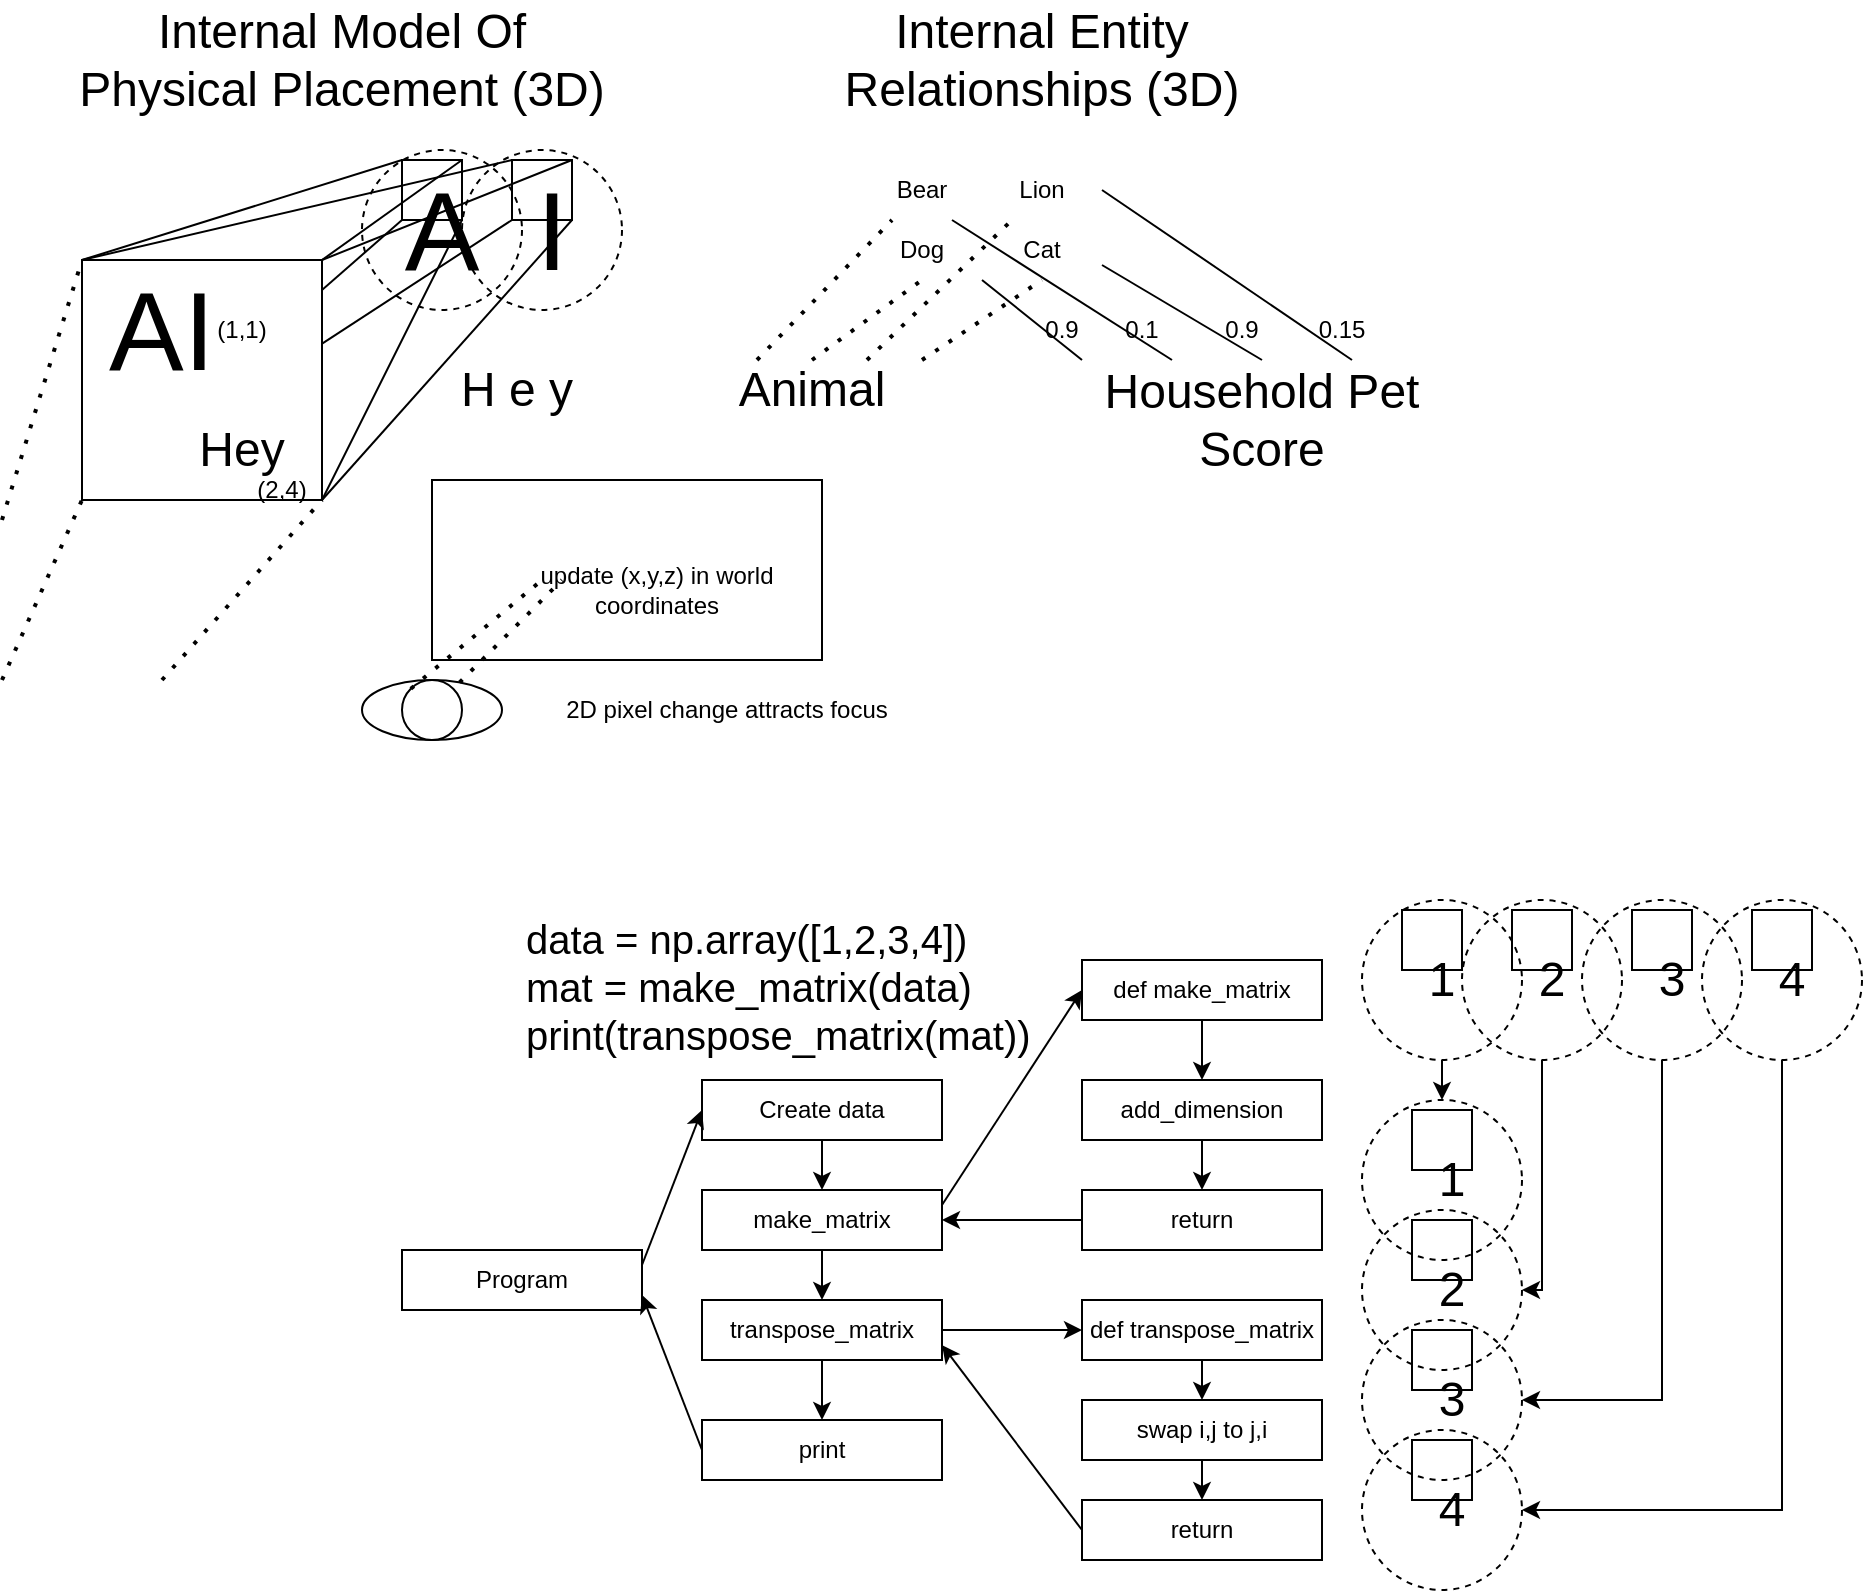 <mxfile version="22.1.18" type="github">
  <diagram name="Page-1" id="2HosVxl--_S_Rm3T7pNT">
    <mxGraphModel dx="1234" dy="1180" grid="1" gridSize="10" guides="1" tooltips="1" connect="1" arrows="1" fold="1" page="0" pageScale="1" pageWidth="850" pageHeight="1100" math="0" shadow="0">
      <root>
        <mxCell id="0" />
        <mxCell id="1" parent="0" />
        <mxCell id="tEnjDblLYsDwTRLGcKnI-51" value="" style="rounded=0;whiteSpace=wrap;html=1;fillColor=default;" vertex="1" parent="1">
          <mxGeometry x="335" y="380" width="195" height="90" as="geometry" />
        </mxCell>
        <mxCell id="tEnjDblLYsDwTRLGcKnI-8" value="&lt;font style=&quot;font-size: 56px;&quot;&gt;A&lt;/font&gt;" style="text;html=1;strokeColor=none;fillColor=none;align=center;verticalAlign=middle;whiteSpace=wrap;rounded=0;" vertex="1" parent="1">
          <mxGeometry x="310" y="240" width="60" height="30" as="geometry" />
        </mxCell>
        <mxCell id="tEnjDblLYsDwTRLGcKnI-7" value="" style="ellipse;whiteSpace=wrap;html=1;aspect=fixed;dashed=1;fillColor=none;" vertex="1" parent="1">
          <mxGeometry x="300" y="215" width="80" height="80" as="geometry" />
        </mxCell>
        <mxCell id="tEnjDblLYsDwTRLGcKnI-1" value="" style="whiteSpace=wrap;html=1;aspect=fixed;fillColor=none;" vertex="1" parent="1">
          <mxGeometry x="320" y="220" width="30" height="30" as="geometry" />
        </mxCell>
        <mxCell id="tEnjDblLYsDwTRLGcKnI-3" value="" style="endArrow=none;html=1;strokeWidth=1;rounded=0;exitX=0;exitY=0;exitDx=0;exitDy=0;entryX=0;entryY=0;entryDx=0;entryDy=0;" edge="1" parent="1" source="tEnjDblLYsDwTRLGcKnI-2" target="tEnjDblLYsDwTRLGcKnI-1">
          <mxGeometry width="50" height="50" relative="1" as="geometry">
            <mxPoint x="400" y="630" as="sourcePoint" />
            <mxPoint x="450" y="580" as="targetPoint" />
          </mxGeometry>
        </mxCell>
        <mxCell id="tEnjDblLYsDwTRLGcKnI-4" value="" style="endArrow=none;html=1;strokeWidth=1;rounded=0;exitX=1;exitY=0;exitDx=0;exitDy=0;entryX=1;entryY=0;entryDx=0;entryDy=0;" edge="1" parent="1" source="tEnjDblLYsDwTRLGcKnI-2" target="tEnjDblLYsDwTRLGcKnI-1">
          <mxGeometry width="50" height="50" relative="1" as="geometry">
            <mxPoint x="200" y="280" as="sourcePoint" />
            <mxPoint x="330" y="230" as="targetPoint" />
          </mxGeometry>
        </mxCell>
        <mxCell id="tEnjDblLYsDwTRLGcKnI-5" value="" style="endArrow=none;html=1;strokeWidth=1;rounded=0;exitX=1;exitY=1;exitDx=0;exitDy=0;entryX=1;entryY=1;entryDx=0;entryDy=0;" edge="1" parent="1" source="tEnjDblLYsDwTRLGcKnI-2" target="tEnjDblLYsDwTRLGcKnI-1">
          <mxGeometry width="50" height="50" relative="1" as="geometry">
            <mxPoint x="280" y="280" as="sourcePoint" />
            <mxPoint x="370" y="230" as="targetPoint" />
          </mxGeometry>
        </mxCell>
        <mxCell id="tEnjDblLYsDwTRLGcKnI-6" value="" style="endArrow=none;html=1;strokeWidth=1;rounded=0;exitX=0;exitY=1;exitDx=0;exitDy=0;entryX=0;entryY=1;entryDx=0;entryDy=0;" edge="1" parent="1" source="tEnjDblLYsDwTRLGcKnI-2" target="tEnjDblLYsDwTRLGcKnI-1">
          <mxGeometry width="50" height="50" relative="1" as="geometry">
            <mxPoint x="290" y="290" as="sourcePoint" />
            <mxPoint x="380" y="240" as="targetPoint" />
          </mxGeometry>
        </mxCell>
        <mxCell id="tEnjDblLYsDwTRLGcKnI-17" value="" style="endArrow=none;html=1;strokeWidth=1;rounded=0;exitX=0;exitY=1;exitDx=0;exitDy=0;entryX=0;entryY=1;entryDx=0;entryDy=0;" edge="1" parent="1" source="tEnjDblLYsDwTRLGcKnI-2">
          <mxGeometry width="50" height="50" relative="1" as="geometry">
            <mxPoint x="215" y="390" as="sourcePoint" />
            <mxPoint x="375" y="250" as="targetPoint" />
          </mxGeometry>
        </mxCell>
        <mxCell id="tEnjDblLYsDwTRLGcKnI-2" value="" style="whiteSpace=wrap;html=1;aspect=fixed;" vertex="1" parent="1">
          <mxGeometry x="160" y="270" width="120" height="120" as="geometry" />
        </mxCell>
        <mxCell id="tEnjDblLYsDwTRLGcKnI-11" value="" style="ellipse;whiteSpace=wrap;html=1;aspect=fixed;dashed=1;fillColor=none;" vertex="1" parent="1">
          <mxGeometry x="350" y="215" width="80" height="80" as="geometry" />
        </mxCell>
        <mxCell id="tEnjDblLYsDwTRLGcKnI-13" value="&lt;font style=&quot;font-size: 56px;&quot;&gt;I&lt;/font&gt;" style="text;html=1;strokeColor=none;fillColor=none;align=center;verticalAlign=middle;whiteSpace=wrap;rounded=0;" vertex="1" parent="1">
          <mxGeometry x="365" y="240" width="60" height="30" as="geometry" />
        </mxCell>
        <mxCell id="tEnjDblLYsDwTRLGcKnI-14" value="" style="endArrow=none;html=1;strokeWidth=1;rounded=0;exitX=0;exitY=0;exitDx=0;exitDy=0;entryX=0;entryY=0;entryDx=0;entryDy=0;" edge="1" parent="1" source="tEnjDblLYsDwTRLGcKnI-2">
          <mxGeometry width="50" height="50" relative="1" as="geometry">
            <mxPoint x="215" y="270" as="sourcePoint" />
            <mxPoint x="375" y="220" as="targetPoint" />
          </mxGeometry>
        </mxCell>
        <mxCell id="tEnjDblLYsDwTRLGcKnI-15" value="" style="endArrow=none;html=1;strokeWidth=1;rounded=0;exitX=1;exitY=0;exitDx=0;exitDy=0;entryX=1;entryY=0;entryDx=0;entryDy=0;" edge="1" parent="1" source="tEnjDblLYsDwTRLGcKnI-2">
          <mxGeometry width="50" height="50" relative="1" as="geometry">
            <mxPoint x="335" y="270" as="sourcePoint" />
            <mxPoint x="405" y="220" as="targetPoint" />
          </mxGeometry>
        </mxCell>
        <mxCell id="tEnjDblLYsDwTRLGcKnI-16" value="" style="endArrow=none;html=1;strokeWidth=1;rounded=0;entryX=1;entryY=1;entryDx=0;entryDy=0;" edge="1" parent="1">
          <mxGeometry width="50" height="50" relative="1" as="geometry">
            <mxPoint x="280" y="390" as="sourcePoint" />
            <mxPoint x="405" y="250" as="targetPoint" />
          </mxGeometry>
        </mxCell>
        <mxCell id="tEnjDblLYsDwTRLGcKnI-18" value="" style="whiteSpace=wrap;html=1;aspect=fixed;fillColor=none;" vertex="1" parent="1">
          <mxGeometry x="375" y="220" width="30" height="30" as="geometry" />
        </mxCell>
        <mxCell id="tEnjDblLYsDwTRLGcKnI-19" value="&lt;font style=&quot;font-size: 56px;&quot;&gt;AI&lt;/font&gt;" style="text;html=1;strokeColor=none;fillColor=none;align=center;verticalAlign=middle;whiteSpace=wrap;rounded=0;strokeWidth=56;" vertex="1" parent="1">
          <mxGeometry x="170" y="290" width="60" height="30" as="geometry" />
        </mxCell>
        <mxCell id="tEnjDblLYsDwTRLGcKnI-20" value="&lt;font style=&quot;font-size: 24px;&quot;&gt;H e y&lt;/font&gt;" style="text;html=1;strokeColor=none;fillColor=none;align=center;verticalAlign=middle;whiteSpace=wrap;rounded=0;" vertex="1" parent="1">
          <mxGeometry x="250" y="295" width="255" height="80" as="geometry" />
        </mxCell>
        <mxCell id="tEnjDblLYsDwTRLGcKnI-21" value="&lt;font style=&quot;font-size: 24px;&quot;&gt;Hey&lt;/font&gt;" style="text;html=1;strokeColor=none;fillColor=none;align=center;verticalAlign=middle;whiteSpace=wrap;rounded=0;" vertex="1" parent="1">
          <mxGeometry x="210" y="350" width="60" height="30" as="geometry" />
        </mxCell>
        <mxCell id="tEnjDblLYsDwTRLGcKnI-23" value="(1,1)" style="text;html=1;strokeColor=none;fillColor=none;align=center;verticalAlign=middle;whiteSpace=wrap;rounded=0;" vertex="1" parent="1">
          <mxGeometry x="210" y="290" width="60" height="30" as="geometry" />
        </mxCell>
        <mxCell id="tEnjDblLYsDwTRLGcKnI-24" value="(2,4)" style="text;html=1;strokeColor=none;fillColor=none;align=center;verticalAlign=middle;whiteSpace=wrap;rounded=0;" vertex="1" parent="1">
          <mxGeometry x="230" y="370" width="60" height="30" as="geometry" />
        </mxCell>
        <mxCell id="tEnjDblLYsDwTRLGcKnI-25" value="" style="endArrow=none;dashed=1;html=1;dashPattern=1 3;strokeWidth=2;rounded=0;" edge="1" parent="1">
          <mxGeometry width="50" height="50" relative="1" as="geometry">
            <mxPoint x="120" y="400" as="sourcePoint" />
            <mxPoint x="160" y="270" as="targetPoint" />
          </mxGeometry>
        </mxCell>
        <mxCell id="tEnjDblLYsDwTRLGcKnI-26" value="" style="endArrow=none;dashed=1;html=1;dashPattern=1 3;strokeWidth=2;rounded=0;entryX=0;entryY=1;entryDx=0;entryDy=0;" edge="1" parent="1" target="tEnjDblLYsDwTRLGcKnI-2">
          <mxGeometry width="50" height="50" relative="1" as="geometry">
            <mxPoint x="120" y="480" as="sourcePoint" />
            <mxPoint x="450" y="450" as="targetPoint" />
          </mxGeometry>
        </mxCell>
        <mxCell id="tEnjDblLYsDwTRLGcKnI-27" value="" style="endArrow=none;dashed=1;html=1;dashPattern=1 3;strokeWidth=2;rounded=0;entryX=1;entryY=1;entryDx=0;entryDy=0;" edge="1" parent="1" target="tEnjDblLYsDwTRLGcKnI-2">
          <mxGeometry width="50" height="50" relative="1" as="geometry">
            <mxPoint x="200" y="480" as="sourcePoint" />
            <mxPoint x="450" y="450" as="targetPoint" />
          </mxGeometry>
        </mxCell>
        <mxCell id="tEnjDblLYsDwTRLGcKnI-28" value="Bear" style="text;html=1;strokeColor=none;fillColor=none;align=center;verticalAlign=middle;whiteSpace=wrap;rounded=0;" vertex="1" parent="1">
          <mxGeometry x="550" y="220" width="60" height="30" as="geometry" />
        </mxCell>
        <mxCell id="tEnjDblLYsDwTRLGcKnI-29" value="Lion" style="text;html=1;strokeColor=none;fillColor=none;align=center;verticalAlign=middle;whiteSpace=wrap;rounded=0;" vertex="1" parent="1">
          <mxGeometry x="610" y="220" width="60" height="30" as="geometry" />
        </mxCell>
        <mxCell id="tEnjDblLYsDwTRLGcKnI-30" value="Dog" style="text;html=1;strokeColor=none;fillColor=none;align=center;verticalAlign=middle;whiteSpace=wrap;rounded=0;" vertex="1" parent="1">
          <mxGeometry x="550" y="250" width="60" height="30" as="geometry" />
        </mxCell>
        <mxCell id="tEnjDblLYsDwTRLGcKnI-31" value="Cat" style="text;html=1;strokeColor=none;fillColor=none;align=center;verticalAlign=middle;whiteSpace=wrap;rounded=0;" vertex="1" parent="1">
          <mxGeometry x="610" y="250" width="60" height="30" as="geometry" />
        </mxCell>
        <mxCell id="tEnjDblLYsDwTRLGcKnI-32" value="&lt;font style=&quot;font-size: 24px;&quot;&gt;Animal&lt;/font&gt;" style="text;html=1;strokeColor=none;fillColor=none;align=center;verticalAlign=middle;whiteSpace=wrap;rounded=0;" vertex="1" parent="1">
          <mxGeometry x="470" y="320" width="110" height="30" as="geometry" />
        </mxCell>
        <mxCell id="tEnjDblLYsDwTRLGcKnI-33" value="" style="endArrow=none;dashed=1;html=1;dashPattern=1 3;strokeWidth=2;rounded=0;entryX=0.25;entryY=1;entryDx=0;entryDy=0;exitX=0.25;exitY=0;exitDx=0;exitDy=0;" edge="1" parent="1" source="tEnjDblLYsDwTRLGcKnI-32" target="tEnjDblLYsDwTRLGcKnI-28">
          <mxGeometry width="50" height="50" relative="1" as="geometry">
            <mxPoint x="400" y="490" as="sourcePoint" />
            <mxPoint x="450" y="440" as="targetPoint" />
          </mxGeometry>
        </mxCell>
        <mxCell id="tEnjDblLYsDwTRLGcKnI-34" value="" style="endArrow=none;dashed=1;html=1;dashPattern=1 3;strokeWidth=2;rounded=0;entryX=0.5;entryY=1;entryDx=0;entryDy=0;exitX=0.5;exitY=0;exitDx=0;exitDy=0;" edge="1" parent="1" source="tEnjDblLYsDwTRLGcKnI-32" target="tEnjDblLYsDwTRLGcKnI-30">
          <mxGeometry width="50" height="50" relative="1" as="geometry">
            <mxPoint x="400" y="490" as="sourcePoint" />
            <mxPoint x="450" y="440" as="targetPoint" />
          </mxGeometry>
        </mxCell>
        <mxCell id="tEnjDblLYsDwTRLGcKnI-35" value="" style="endArrow=none;dashed=1;html=1;dashPattern=1 3;strokeWidth=2;rounded=0;entryX=0.25;entryY=1;entryDx=0;entryDy=0;exitX=0.75;exitY=0;exitDx=0;exitDy=0;" edge="1" parent="1" source="tEnjDblLYsDwTRLGcKnI-32" target="tEnjDblLYsDwTRLGcKnI-29">
          <mxGeometry width="50" height="50" relative="1" as="geometry">
            <mxPoint x="400" y="490" as="sourcePoint" />
            <mxPoint x="450" y="440" as="targetPoint" />
          </mxGeometry>
        </mxCell>
        <mxCell id="tEnjDblLYsDwTRLGcKnI-36" value="" style="endArrow=none;dashed=1;html=1;dashPattern=1 3;strokeWidth=2;rounded=0;entryX=0.5;entryY=1;entryDx=0;entryDy=0;exitX=1;exitY=0;exitDx=0;exitDy=0;" edge="1" parent="1" source="tEnjDblLYsDwTRLGcKnI-32" target="tEnjDblLYsDwTRLGcKnI-31">
          <mxGeometry width="50" height="50" relative="1" as="geometry">
            <mxPoint x="400" y="490" as="sourcePoint" />
            <mxPoint x="450" y="440" as="targetPoint" />
          </mxGeometry>
        </mxCell>
        <mxCell id="tEnjDblLYsDwTRLGcKnI-38" value="&lt;font style=&quot;font-size: 24px;&quot;&gt;Household Pet Score&lt;/font&gt;" style="text;html=1;strokeColor=none;fillColor=none;align=center;verticalAlign=middle;whiteSpace=wrap;rounded=0;" vertex="1" parent="1">
          <mxGeometry x="660" y="320" width="180" height="60" as="geometry" />
        </mxCell>
        <mxCell id="tEnjDblLYsDwTRLGcKnI-39" value="" style="endArrow=none;html=1;rounded=0;entryX=1;entryY=0.5;entryDx=0;entryDy=0;exitX=0.75;exitY=0;exitDx=0;exitDy=0;" edge="1" parent="1" source="tEnjDblLYsDwTRLGcKnI-38" target="tEnjDblLYsDwTRLGcKnI-29">
          <mxGeometry width="50" height="50" relative="1" as="geometry">
            <mxPoint x="400" y="460" as="sourcePoint" />
            <mxPoint x="450" y="410" as="targetPoint" />
          </mxGeometry>
        </mxCell>
        <mxCell id="tEnjDblLYsDwTRLGcKnI-40" value="" style="endArrow=none;html=1;rounded=0;entryX=0.75;entryY=1;entryDx=0;entryDy=0;exitX=0.25;exitY=0;exitDx=0;exitDy=0;" edge="1" parent="1" source="tEnjDblLYsDwTRLGcKnI-38" target="tEnjDblLYsDwTRLGcKnI-28">
          <mxGeometry width="50" height="50" relative="1" as="geometry">
            <mxPoint x="400" y="460" as="sourcePoint" />
            <mxPoint x="450" y="410" as="targetPoint" />
          </mxGeometry>
        </mxCell>
        <mxCell id="tEnjDblLYsDwTRLGcKnI-41" value="" style="endArrow=none;html=1;rounded=0;entryX=1;entryY=1;entryDx=0;entryDy=0;exitX=0;exitY=0;exitDx=0;exitDy=0;" edge="1" parent="1" source="tEnjDblLYsDwTRLGcKnI-38" target="tEnjDblLYsDwTRLGcKnI-30">
          <mxGeometry width="50" height="50" relative="1" as="geometry">
            <mxPoint x="400" y="460" as="sourcePoint" />
            <mxPoint x="450" y="410" as="targetPoint" />
          </mxGeometry>
        </mxCell>
        <mxCell id="tEnjDblLYsDwTRLGcKnI-42" value="" style="endArrow=none;html=1;rounded=0;entryX=1;entryY=0.75;entryDx=0;entryDy=0;exitX=0.5;exitY=0;exitDx=0;exitDy=0;" edge="1" parent="1" source="tEnjDblLYsDwTRLGcKnI-38" target="tEnjDblLYsDwTRLGcKnI-31">
          <mxGeometry width="50" height="50" relative="1" as="geometry">
            <mxPoint x="400" y="460" as="sourcePoint" />
            <mxPoint x="450" y="410" as="targetPoint" />
          </mxGeometry>
        </mxCell>
        <mxCell id="tEnjDblLYsDwTRLGcKnI-43" value="0.1" style="text;html=1;strokeColor=none;fillColor=none;align=center;verticalAlign=middle;whiteSpace=wrap;rounded=0;" vertex="1" parent="1">
          <mxGeometry x="660" y="290" width="60" height="30" as="geometry" />
        </mxCell>
        <mxCell id="tEnjDblLYsDwTRLGcKnI-44" value="0.9" style="text;html=1;strokeColor=none;fillColor=none;align=center;verticalAlign=middle;whiteSpace=wrap;rounded=0;" vertex="1" parent="1">
          <mxGeometry x="620" y="290" width="60" height="30" as="geometry" />
        </mxCell>
        <mxCell id="tEnjDblLYsDwTRLGcKnI-45" value="0.9" style="text;html=1;strokeColor=none;fillColor=none;align=center;verticalAlign=middle;whiteSpace=wrap;rounded=0;" vertex="1" parent="1">
          <mxGeometry x="710" y="290" width="60" height="30" as="geometry" />
        </mxCell>
        <mxCell id="tEnjDblLYsDwTRLGcKnI-46" value="0.15" style="text;html=1;strokeColor=none;fillColor=none;align=center;verticalAlign=middle;whiteSpace=wrap;rounded=0;" vertex="1" parent="1">
          <mxGeometry x="760" y="290" width="60" height="30" as="geometry" />
        </mxCell>
        <mxCell id="tEnjDblLYsDwTRLGcKnI-47" value="&lt;font style=&quot;font-size: 24px;&quot;&gt;Internal Model Of Physical Placement (3D)&lt;/font&gt;" style="text;html=1;strokeColor=none;fillColor=none;align=center;verticalAlign=middle;whiteSpace=wrap;rounded=0;" vertex="1" parent="1">
          <mxGeometry x="150" y="140" width="280" height="60" as="geometry" />
        </mxCell>
        <mxCell id="tEnjDblLYsDwTRLGcKnI-48" value="&lt;font style=&quot;font-size: 24px;&quot;&gt;Internal Entity Relationships (3D)&lt;/font&gt;" style="text;html=1;strokeColor=none;fillColor=none;align=center;verticalAlign=middle;whiteSpace=wrap;rounded=0;" vertex="1" parent="1">
          <mxGeometry x="500" y="140" width="280" height="60" as="geometry" />
        </mxCell>
        <mxCell id="tEnjDblLYsDwTRLGcKnI-49" value="" style="ellipse;whiteSpace=wrap;html=1;" vertex="1" parent="1">
          <mxGeometry x="300" y="480" width="70" height="30" as="geometry" />
        </mxCell>
        <mxCell id="tEnjDblLYsDwTRLGcKnI-50" value="" style="ellipse;whiteSpace=wrap;html=1;" vertex="1" parent="1">
          <mxGeometry x="320" y="480" width="30" height="30" as="geometry" />
        </mxCell>
        <mxCell id="tEnjDblLYsDwTRLGcKnI-53" value="" style="endArrow=none;dashed=1;html=1;dashPattern=1 3;strokeWidth=2;rounded=0;exitX=0;exitY=0;exitDx=0;exitDy=0;" edge="1" parent="1" source="tEnjDblLYsDwTRLGcKnI-50">
          <mxGeometry width="50" height="50" relative="1" as="geometry">
            <mxPoint x="400" y="430" as="sourcePoint" />
            <mxPoint x="390" y="430" as="targetPoint" />
          </mxGeometry>
        </mxCell>
        <mxCell id="tEnjDblLYsDwTRLGcKnI-54" value="" style="endArrow=none;dashed=1;html=1;dashPattern=1 3;strokeWidth=2;rounded=0;" edge="1" parent="1" source="tEnjDblLYsDwTRLGcKnI-49">
          <mxGeometry width="50" height="50" relative="1" as="geometry">
            <mxPoint x="400" y="430" as="sourcePoint" />
            <mxPoint x="400" y="430" as="targetPoint" />
          </mxGeometry>
        </mxCell>
        <mxCell id="tEnjDblLYsDwTRLGcKnI-55" value="update (x,y,z) in world coordinates" style="text;html=1;strokeColor=none;fillColor=none;align=center;verticalAlign=middle;whiteSpace=wrap;rounded=0;" vertex="1" parent="1">
          <mxGeometry x="370" y="420" width="155" height="30" as="geometry" />
        </mxCell>
        <mxCell id="tEnjDblLYsDwTRLGcKnI-56" value="2D pixel change attracts focus" style="text;html=1;strokeColor=none;fillColor=none;align=center;verticalAlign=middle;whiteSpace=wrap;rounded=0;" vertex="1" parent="1">
          <mxGeometry x="395" y="480" width="175" height="30" as="geometry" />
        </mxCell>
        <mxCell id="tEnjDblLYsDwTRLGcKnI-57" value="&lt;font style=&quot;font-size: 20px;&quot;&gt;data = np.array([1,2,3,4])&lt;br&gt;mat = make_matrix(data)&lt;br&gt;print(transpose_matrix(mat))&lt;br&gt;&lt;/font&gt;" style="text;html=1;strokeColor=none;fillColor=none;align=left;verticalAlign=middle;whiteSpace=wrap;rounded=0;" vertex="1" parent="1">
          <mxGeometry x="380" y="570" width="290" height="125" as="geometry" />
        </mxCell>
        <mxCell id="tEnjDblLYsDwTRLGcKnI-59" value="Create data" style="rounded=0;whiteSpace=wrap;html=1;" vertex="1" parent="1">
          <mxGeometry x="470" y="680" width="120" height="30" as="geometry" />
        </mxCell>
        <mxCell id="tEnjDblLYsDwTRLGcKnI-60" value="make_matrix" style="rounded=0;whiteSpace=wrap;html=1;" vertex="1" parent="1">
          <mxGeometry x="470" y="735" width="120" height="30" as="geometry" />
        </mxCell>
        <mxCell id="tEnjDblLYsDwTRLGcKnI-61" value="def make_matrix" style="rounded=0;whiteSpace=wrap;html=1;" vertex="1" parent="1">
          <mxGeometry x="660" y="620" width="120" height="30" as="geometry" />
        </mxCell>
        <mxCell id="tEnjDblLYsDwTRLGcKnI-62" value="" style="endArrow=classic;html=1;rounded=0;entryX=0.5;entryY=0;entryDx=0;entryDy=0;exitX=0.5;exitY=1;exitDx=0;exitDy=0;" edge="1" parent="1" source="tEnjDblLYsDwTRLGcKnI-59" target="tEnjDblLYsDwTRLGcKnI-60">
          <mxGeometry width="50" height="50" relative="1" as="geometry">
            <mxPoint x="350" y="545" as="sourcePoint" />
            <mxPoint x="400" y="495" as="targetPoint" />
          </mxGeometry>
        </mxCell>
        <mxCell id="tEnjDblLYsDwTRLGcKnI-63" value="add_dimension" style="rounded=0;whiteSpace=wrap;html=1;" vertex="1" parent="1">
          <mxGeometry x="660" y="680" width="120" height="30" as="geometry" />
        </mxCell>
        <mxCell id="tEnjDblLYsDwTRLGcKnI-64" value="return" style="rounded=0;whiteSpace=wrap;html=1;" vertex="1" parent="1">
          <mxGeometry x="660" y="735" width="120" height="30" as="geometry" />
        </mxCell>
        <mxCell id="tEnjDblLYsDwTRLGcKnI-65" value="" style="endArrow=classic;html=1;rounded=0;exitX=1;exitY=0.25;exitDx=0;exitDy=0;entryX=0;entryY=0.5;entryDx=0;entryDy=0;" edge="1" parent="1" source="tEnjDblLYsDwTRLGcKnI-60" target="tEnjDblLYsDwTRLGcKnI-61">
          <mxGeometry width="50" height="50" relative="1" as="geometry">
            <mxPoint x="360" y="515" as="sourcePoint" />
            <mxPoint x="410" y="465" as="targetPoint" />
          </mxGeometry>
        </mxCell>
        <mxCell id="tEnjDblLYsDwTRLGcKnI-66" value="" style="endArrow=classic;html=1;rounded=0;exitX=0.5;exitY=1;exitDx=0;exitDy=0;entryX=0.5;entryY=0;entryDx=0;entryDy=0;" edge="1" parent="1" source="tEnjDblLYsDwTRLGcKnI-61" target="tEnjDblLYsDwTRLGcKnI-63">
          <mxGeometry width="50" height="50" relative="1" as="geometry">
            <mxPoint x="610" y="730" as="sourcePoint" />
            <mxPoint x="670" y="645" as="targetPoint" />
          </mxGeometry>
        </mxCell>
        <mxCell id="tEnjDblLYsDwTRLGcKnI-67" value="" style="endArrow=classic;html=1;rounded=0;exitX=0.5;exitY=1;exitDx=0;exitDy=0;entryX=0.5;entryY=0;entryDx=0;entryDy=0;" edge="1" parent="1" source="tEnjDblLYsDwTRLGcKnI-63" target="tEnjDblLYsDwTRLGcKnI-64">
          <mxGeometry width="50" height="50" relative="1" as="geometry">
            <mxPoint x="620" y="740" as="sourcePoint" />
            <mxPoint x="680" y="655" as="targetPoint" />
          </mxGeometry>
        </mxCell>
        <mxCell id="tEnjDblLYsDwTRLGcKnI-68" value="" style="endArrow=classic;html=1;rounded=0;exitX=0;exitY=0.5;exitDx=0;exitDy=0;" edge="1" parent="1" source="tEnjDblLYsDwTRLGcKnI-64">
          <mxGeometry width="50" height="50" relative="1" as="geometry">
            <mxPoint x="630" y="750" as="sourcePoint" />
            <mxPoint x="590" y="750" as="targetPoint" />
          </mxGeometry>
        </mxCell>
        <mxCell id="tEnjDblLYsDwTRLGcKnI-69" value="" style="endArrow=classic;html=1;rounded=0;exitX=0.5;exitY=1;exitDx=0;exitDy=0;entryX=0.5;entryY=0;entryDx=0;entryDy=0;" edge="1" parent="1" source="tEnjDblLYsDwTRLGcKnI-60" target="tEnjDblLYsDwTRLGcKnI-70">
          <mxGeometry width="50" height="50" relative="1" as="geometry">
            <mxPoint x="540" y="720" as="sourcePoint" />
            <mxPoint x="530" y="790" as="targetPoint" />
          </mxGeometry>
        </mxCell>
        <mxCell id="tEnjDblLYsDwTRLGcKnI-70" value="transpose_matrix" style="rounded=0;whiteSpace=wrap;html=1;" vertex="1" parent="1">
          <mxGeometry x="470" y="790" width="120" height="30" as="geometry" />
        </mxCell>
        <mxCell id="tEnjDblLYsDwTRLGcKnI-71" value="" style="endArrow=classic;html=1;rounded=0;exitX=1;exitY=0.5;exitDx=0;exitDy=0;entryX=0;entryY=0.5;entryDx=0;entryDy=0;" edge="1" parent="1" source="tEnjDblLYsDwTRLGcKnI-70" target="tEnjDblLYsDwTRLGcKnI-72">
          <mxGeometry width="50" height="50" relative="1" as="geometry">
            <mxPoint x="610" y="730" as="sourcePoint" />
            <mxPoint x="640" y="800" as="targetPoint" />
          </mxGeometry>
        </mxCell>
        <mxCell id="tEnjDblLYsDwTRLGcKnI-72" value="def transpose_matrix" style="rounded=0;whiteSpace=wrap;html=1;" vertex="1" parent="1">
          <mxGeometry x="660" y="790" width="120" height="30" as="geometry" />
        </mxCell>
        <mxCell id="tEnjDblLYsDwTRLGcKnI-73" value="" style="endArrow=classic;html=1;rounded=0;exitX=0.5;exitY=1;exitDx=0;exitDy=0;" edge="1" parent="1" source="tEnjDblLYsDwTRLGcKnI-72">
          <mxGeometry width="50" height="50" relative="1" as="geometry">
            <mxPoint x="730" y="660" as="sourcePoint" />
            <mxPoint x="720" y="840" as="targetPoint" />
          </mxGeometry>
        </mxCell>
        <mxCell id="tEnjDblLYsDwTRLGcKnI-74" value="swap i,j to j,i" style="rounded=0;whiteSpace=wrap;html=1;" vertex="1" parent="1">
          <mxGeometry x="660" y="840" width="120" height="30" as="geometry" />
        </mxCell>
        <mxCell id="tEnjDblLYsDwTRLGcKnI-75" value="" style="endArrow=classic;html=1;rounded=0;exitX=0.5;exitY=1;exitDx=0;exitDy=0;" edge="1" parent="1" source="tEnjDblLYsDwTRLGcKnI-74" target="tEnjDblLYsDwTRLGcKnI-76">
          <mxGeometry width="50" height="50" relative="1" as="geometry">
            <mxPoint x="730" y="720" as="sourcePoint" />
            <mxPoint x="730" y="745" as="targetPoint" />
          </mxGeometry>
        </mxCell>
        <mxCell id="tEnjDblLYsDwTRLGcKnI-76" value="return" style="rounded=0;whiteSpace=wrap;html=1;" vertex="1" parent="1">
          <mxGeometry x="660" y="890" width="120" height="30" as="geometry" />
        </mxCell>
        <mxCell id="tEnjDblLYsDwTRLGcKnI-77" value="" style="endArrow=classic;html=1;rounded=0;exitX=0;exitY=0.5;exitDx=0;exitDy=0;entryX=1;entryY=0.75;entryDx=0;entryDy=0;" edge="1" parent="1" source="tEnjDblLYsDwTRLGcKnI-76" target="tEnjDblLYsDwTRLGcKnI-70">
          <mxGeometry width="50" height="50" relative="1" as="geometry">
            <mxPoint x="670" y="760" as="sourcePoint" />
            <mxPoint x="610" y="738" as="targetPoint" />
          </mxGeometry>
        </mxCell>
        <mxCell id="tEnjDblLYsDwTRLGcKnI-79" value="" style="endArrow=classic;html=1;rounded=0;exitX=0.5;exitY=1;exitDx=0;exitDy=0;" edge="1" parent="1" source="tEnjDblLYsDwTRLGcKnI-70">
          <mxGeometry width="50" height="50" relative="1" as="geometry">
            <mxPoint x="540" y="775" as="sourcePoint" />
            <mxPoint x="530" y="850" as="targetPoint" />
          </mxGeometry>
        </mxCell>
        <mxCell id="tEnjDblLYsDwTRLGcKnI-80" value="print" style="rounded=0;whiteSpace=wrap;html=1;" vertex="1" parent="1">
          <mxGeometry x="470" y="850" width="120" height="30" as="geometry" />
        </mxCell>
        <mxCell id="tEnjDblLYsDwTRLGcKnI-82" value="Program" style="rounded=0;whiteSpace=wrap;html=1;" vertex="1" parent="1">
          <mxGeometry x="320" y="765" width="120" height="30" as="geometry" />
        </mxCell>
        <mxCell id="tEnjDblLYsDwTRLGcKnI-83" value="" style="endArrow=classic;html=1;rounded=0;exitX=1;exitY=0.25;exitDx=0;exitDy=0;entryX=0;entryY=0.5;entryDx=0;entryDy=0;" edge="1" parent="1" source="tEnjDblLYsDwTRLGcKnI-82" target="tEnjDblLYsDwTRLGcKnI-59">
          <mxGeometry width="50" height="50" relative="1" as="geometry">
            <mxPoint x="600" y="753" as="sourcePoint" />
            <mxPoint x="670" y="645" as="targetPoint" />
          </mxGeometry>
        </mxCell>
        <mxCell id="tEnjDblLYsDwTRLGcKnI-84" value="" style="endArrow=classic;html=1;rounded=0;exitX=0;exitY=0.5;exitDx=0;exitDy=0;entryX=1;entryY=0.75;entryDx=0;entryDy=0;" edge="1" parent="1" source="tEnjDblLYsDwTRLGcKnI-80" target="tEnjDblLYsDwTRLGcKnI-82">
          <mxGeometry width="50" height="50" relative="1" as="geometry">
            <mxPoint x="670" y="915" as="sourcePoint" />
            <mxPoint x="600" y="823" as="targetPoint" />
          </mxGeometry>
        </mxCell>
        <mxCell id="tEnjDblLYsDwTRLGcKnI-140" style="edgeStyle=orthogonalEdgeStyle;rounded=0;orthogonalLoop=1;jettySize=auto;html=1;exitX=0.5;exitY=1;exitDx=0;exitDy=0;entryX=0.5;entryY=0;entryDx=0;entryDy=0;" edge="1" parent="1" source="tEnjDblLYsDwTRLGcKnI-86" target="tEnjDblLYsDwTRLGcKnI-132">
          <mxGeometry relative="1" as="geometry" />
        </mxCell>
        <mxCell id="tEnjDblLYsDwTRLGcKnI-86" value="" style="ellipse;whiteSpace=wrap;html=1;aspect=fixed;dashed=1;fillColor=none;" vertex="1" parent="1">
          <mxGeometry x="800" y="590" width="80" height="80" as="geometry" />
        </mxCell>
        <mxCell id="tEnjDblLYsDwTRLGcKnI-85" value="&lt;font style=&quot;font-size: 24px;&quot;&gt;1&lt;/font&gt;" style="text;html=1;strokeColor=none;fillColor=none;align=center;verticalAlign=middle;whiteSpace=wrap;rounded=0;" vertex="1" parent="1">
          <mxGeometry x="810" y="615" width="60" height="30" as="geometry" />
        </mxCell>
        <mxCell id="tEnjDblLYsDwTRLGcKnI-87" value="" style="whiteSpace=wrap;html=1;aspect=fixed;fillColor=none;" vertex="1" parent="1">
          <mxGeometry x="820" y="595" width="30" height="30" as="geometry" />
        </mxCell>
        <mxCell id="tEnjDblLYsDwTRLGcKnI-139" style="edgeStyle=orthogonalEdgeStyle;rounded=0;orthogonalLoop=1;jettySize=auto;html=1;exitX=0.5;exitY=1;exitDx=0;exitDy=0;entryX=1;entryY=0.5;entryDx=0;entryDy=0;" edge="1" parent="1" source="tEnjDblLYsDwTRLGcKnI-94" target="tEnjDblLYsDwTRLGcKnI-129">
          <mxGeometry relative="1" as="geometry">
            <Array as="points">
              <mxPoint x="890" y="785" />
            </Array>
          </mxGeometry>
        </mxCell>
        <mxCell id="tEnjDblLYsDwTRLGcKnI-94" value="" style="ellipse;whiteSpace=wrap;html=1;aspect=fixed;dashed=1;fillColor=none;" vertex="1" parent="1">
          <mxGeometry x="850" y="590" width="80" height="80" as="geometry" />
        </mxCell>
        <mxCell id="tEnjDblLYsDwTRLGcKnI-95" value="&lt;font style=&quot;font-size: 24px;&quot;&gt;2&lt;/font&gt;" style="text;html=1;strokeColor=none;fillColor=none;align=center;verticalAlign=middle;whiteSpace=wrap;rounded=0;" vertex="1" parent="1">
          <mxGeometry x="865" y="615" width="60" height="30" as="geometry" />
        </mxCell>
        <mxCell id="tEnjDblLYsDwTRLGcKnI-99" value="" style="whiteSpace=wrap;html=1;aspect=fixed;fillColor=none;" vertex="1" parent="1">
          <mxGeometry x="875" y="595" width="30" height="30" as="geometry" />
        </mxCell>
        <mxCell id="tEnjDblLYsDwTRLGcKnI-137" style="edgeStyle=orthogonalEdgeStyle;rounded=0;orthogonalLoop=1;jettySize=auto;html=1;exitX=0.5;exitY=1;exitDx=0;exitDy=0;entryX=1;entryY=0.5;entryDx=0;entryDy=0;" edge="1" parent="1" source="tEnjDblLYsDwTRLGcKnI-104" target="tEnjDblLYsDwTRLGcKnI-126">
          <mxGeometry relative="1" as="geometry" />
        </mxCell>
        <mxCell id="tEnjDblLYsDwTRLGcKnI-104" value="" style="ellipse;whiteSpace=wrap;html=1;aspect=fixed;dashed=1;fillColor=none;" vertex="1" parent="1">
          <mxGeometry x="910" y="590" width="80" height="80" as="geometry" />
        </mxCell>
        <mxCell id="tEnjDblLYsDwTRLGcKnI-105" value="&lt;font style=&quot;font-size: 24px;&quot;&gt;3&lt;/font&gt;" style="text;html=1;strokeColor=none;fillColor=none;align=center;verticalAlign=middle;whiteSpace=wrap;rounded=0;" vertex="1" parent="1">
          <mxGeometry x="925" y="615" width="60" height="30" as="geometry" />
        </mxCell>
        <mxCell id="tEnjDblLYsDwTRLGcKnI-106" value="" style="whiteSpace=wrap;html=1;aspect=fixed;fillColor=none;" vertex="1" parent="1">
          <mxGeometry x="935" y="595" width="30" height="30" as="geometry" />
        </mxCell>
        <mxCell id="tEnjDblLYsDwTRLGcKnI-138" style="edgeStyle=orthogonalEdgeStyle;rounded=0;orthogonalLoop=1;jettySize=auto;html=1;exitX=0.5;exitY=1;exitDx=0;exitDy=0;entryX=1;entryY=0.5;entryDx=0;entryDy=0;" edge="1" parent="1" source="tEnjDblLYsDwTRLGcKnI-107" target="tEnjDblLYsDwTRLGcKnI-123">
          <mxGeometry relative="1" as="geometry" />
        </mxCell>
        <mxCell id="tEnjDblLYsDwTRLGcKnI-107" value="" style="ellipse;whiteSpace=wrap;html=1;aspect=fixed;dashed=1;fillColor=none;" vertex="1" parent="1">
          <mxGeometry x="970" y="590" width="80" height="80" as="geometry" />
        </mxCell>
        <mxCell id="tEnjDblLYsDwTRLGcKnI-108" value="&lt;font style=&quot;font-size: 24px;&quot;&gt;4&lt;/font&gt;" style="text;html=1;strokeColor=none;fillColor=none;align=center;verticalAlign=middle;whiteSpace=wrap;rounded=0;" vertex="1" parent="1">
          <mxGeometry x="985" y="615" width="60" height="30" as="geometry" />
        </mxCell>
        <mxCell id="tEnjDblLYsDwTRLGcKnI-109" value="" style="whiteSpace=wrap;html=1;aspect=fixed;fillColor=none;" vertex="1" parent="1">
          <mxGeometry x="995" y="595" width="30" height="30" as="geometry" />
        </mxCell>
        <mxCell id="tEnjDblLYsDwTRLGcKnI-123" value="" style="ellipse;whiteSpace=wrap;html=1;aspect=fixed;dashed=1;fillColor=none;" vertex="1" parent="1">
          <mxGeometry x="800" y="855" width="80" height="80" as="geometry" />
        </mxCell>
        <mxCell id="tEnjDblLYsDwTRLGcKnI-124" value="&lt;font style=&quot;font-size: 24px;&quot;&gt;4&lt;/font&gt;" style="text;html=1;strokeColor=none;fillColor=none;align=center;verticalAlign=middle;whiteSpace=wrap;rounded=0;" vertex="1" parent="1">
          <mxGeometry x="815" y="880" width="60" height="30" as="geometry" />
        </mxCell>
        <mxCell id="tEnjDblLYsDwTRLGcKnI-125" value="" style="whiteSpace=wrap;html=1;aspect=fixed;fillColor=none;" vertex="1" parent="1">
          <mxGeometry x="825" y="860" width="30" height="30" as="geometry" />
        </mxCell>
        <mxCell id="tEnjDblLYsDwTRLGcKnI-126" value="" style="ellipse;whiteSpace=wrap;html=1;aspect=fixed;dashed=1;fillColor=none;" vertex="1" parent="1">
          <mxGeometry x="800" y="800" width="80" height="80" as="geometry" />
        </mxCell>
        <mxCell id="tEnjDblLYsDwTRLGcKnI-127" value="&lt;font style=&quot;font-size: 24px;&quot;&gt;3&lt;/font&gt;" style="text;html=1;strokeColor=none;fillColor=none;align=center;verticalAlign=middle;whiteSpace=wrap;rounded=0;" vertex="1" parent="1">
          <mxGeometry x="815" y="825" width="60" height="30" as="geometry" />
        </mxCell>
        <mxCell id="tEnjDblLYsDwTRLGcKnI-128" value="" style="whiteSpace=wrap;html=1;aspect=fixed;fillColor=none;" vertex="1" parent="1">
          <mxGeometry x="825" y="805" width="30" height="30" as="geometry" />
        </mxCell>
        <mxCell id="tEnjDblLYsDwTRLGcKnI-129" value="" style="ellipse;whiteSpace=wrap;html=1;aspect=fixed;dashed=1;fillColor=none;" vertex="1" parent="1">
          <mxGeometry x="800" y="745" width="80" height="80" as="geometry" />
        </mxCell>
        <mxCell id="tEnjDblLYsDwTRLGcKnI-130" value="&lt;font style=&quot;font-size: 24px;&quot;&gt;2&lt;/font&gt;" style="text;html=1;strokeColor=none;fillColor=none;align=center;verticalAlign=middle;whiteSpace=wrap;rounded=0;" vertex="1" parent="1">
          <mxGeometry x="815" y="770" width="60" height="30" as="geometry" />
        </mxCell>
        <mxCell id="tEnjDblLYsDwTRLGcKnI-131" value="" style="whiteSpace=wrap;html=1;aspect=fixed;fillColor=none;" vertex="1" parent="1">
          <mxGeometry x="825" y="750" width="30" height="30" as="geometry" />
        </mxCell>
        <mxCell id="tEnjDblLYsDwTRLGcKnI-132" value="" style="ellipse;whiteSpace=wrap;html=1;aspect=fixed;dashed=1;fillColor=none;" vertex="1" parent="1">
          <mxGeometry x="800" y="690" width="80" height="80" as="geometry" />
        </mxCell>
        <mxCell id="tEnjDblLYsDwTRLGcKnI-133" value="&lt;font style=&quot;font-size: 24px;&quot;&gt;1&lt;/font&gt;" style="text;html=1;strokeColor=none;fillColor=none;align=center;verticalAlign=middle;whiteSpace=wrap;rounded=0;" vertex="1" parent="1">
          <mxGeometry x="815" y="715" width="60" height="30" as="geometry" />
        </mxCell>
        <mxCell id="tEnjDblLYsDwTRLGcKnI-134" value="" style="whiteSpace=wrap;html=1;aspect=fixed;fillColor=none;" vertex="1" parent="1">
          <mxGeometry x="825" y="695" width="30" height="30" as="geometry" />
        </mxCell>
      </root>
    </mxGraphModel>
  </diagram>
</mxfile>
